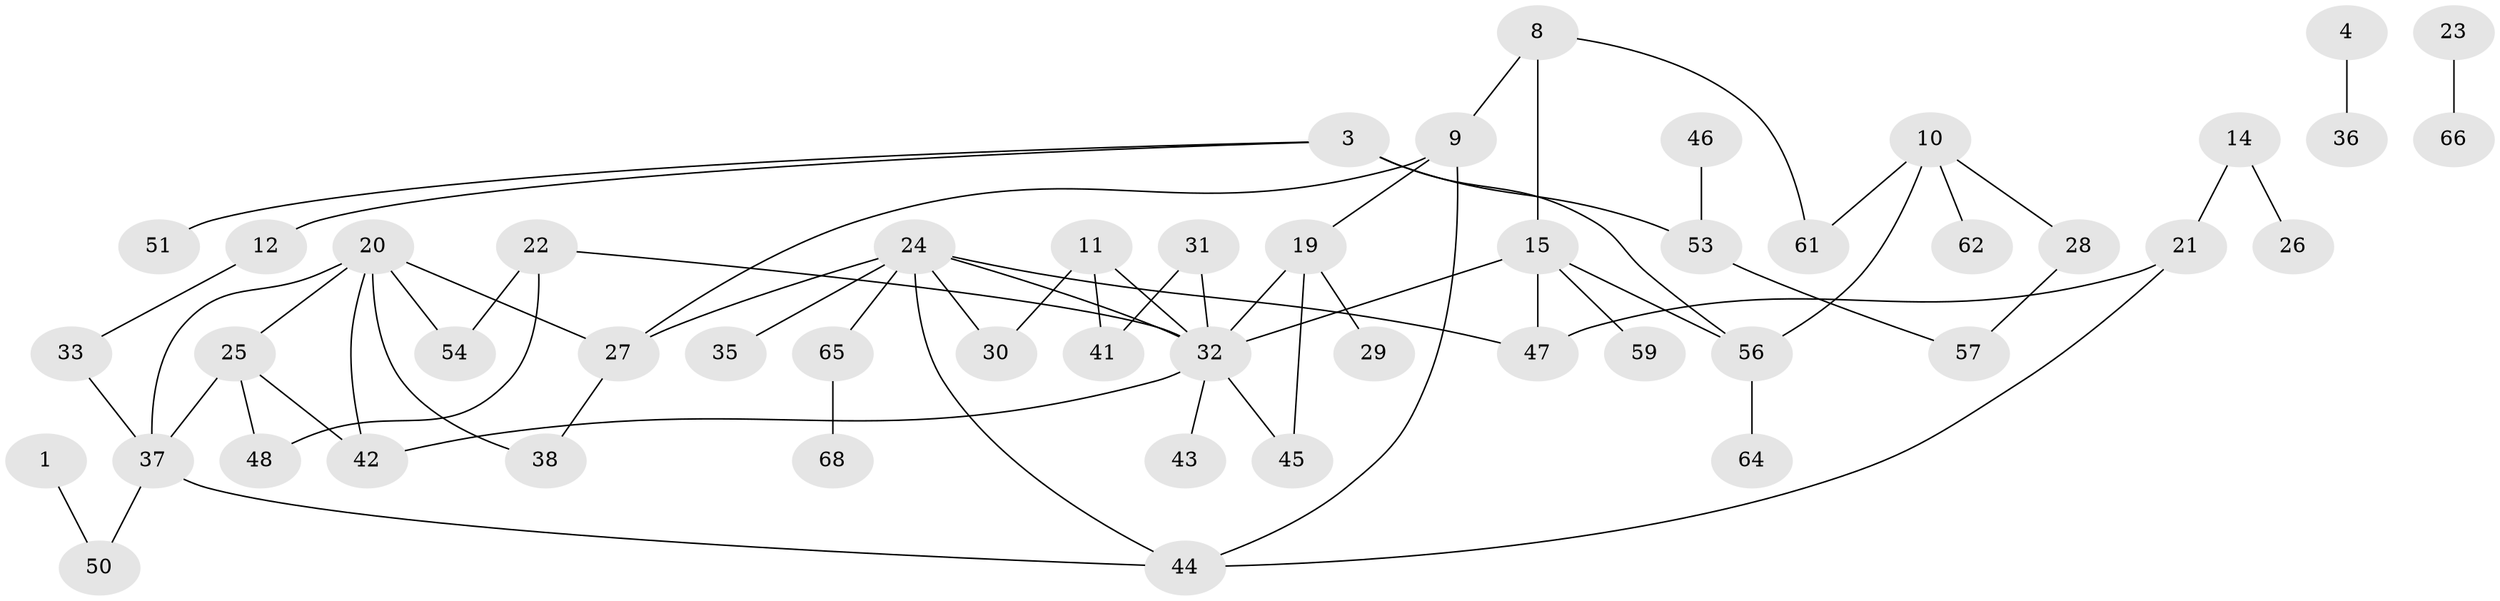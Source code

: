 // original degree distribution, {1: 0.23134328358208955, 0: 0.13432835820895522, 3: 0.208955223880597, 2: 0.2835820895522388, 4: 0.13432835820895522, 5: 0.007462686567164179}
// Generated by graph-tools (version 1.1) at 2025/33/03/09/25 02:33:58]
// undirected, 50 vertices, 65 edges
graph export_dot {
graph [start="1"]
  node [color=gray90,style=filled];
  1;
  3;
  4;
  8;
  9;
  10;
  11;
  12;
  14;
  15;
  19;
  20;
  21;
  22;
  23;
  24;
  25;
  26;
  27;
  28;
  29;
  30;
  31;
  32;
  33;
  35;
  36;
  37;
  38;
  41;
  42;
  43;
  44;
  45;
  46;
  47;
  48;
  50;
  51;
  53;
  54;
  56;
  57;
  59;
  61;
  62;
  64;
  65;
  66;
  68;
  1 -- 50 [weight=1.0];
  3 -- 12 [weight=1.0];
  3 -- 51 [weight=1.0];
  3 -- 53 [weight=3.0];
  3 -- 56 [weight=1.0];
  4 -- 36 [weight=2.0];
  8 -- 9 [weight=1.0];
  8 -- 15 [weight=1.0];
  8 -- 61 [weight=1.0];
  9 -- 19 [weight=1.0];
  9 -- 27 [weight=1.0];
  9 -- 44 [weight=1.0];
  10 -- 28 [weight=1.0];
  10 -- 56 [weight=1.0];
  10 -- 61 [weight=1.0];
  10 -- 62 [weight=1.0];
  11 -- 30 [weight=1.0];
  11 -- 32 [weight=1.0];
  11 -- 41 [weight=1.0];
  12 -- 33 [weight=1.0];
  14 -- 21 [weight=1.0];
  14 -- 26 [weight=1.0];
  15 -- 32 [weight=2.0];
  15 -- 47 [weight=3.0];
  15 -- 56 [weight=1.0];
  15 -- 59 [weight=1.0];
  19 -- 29 [weight=1.0];
  19 -- 32 [weight=1.0];
  19 -- 45 [weight=2.0];
  20 -- 25 [weight=1.0];
  20 -- 27 [weight=1.0];
  20 -- 37 [weight=1.0];
  20 -- 38 [weight=1.0];
  20 -- 42 [weight=1.0];
  20 -- 54 [weight=1.0];
  21 -- 44 [weight=1.0];
  21 -- 47 [weight=1.0];
  22 -- 32 [weight=1.0];
  22 -- 48 [weight=1.0];
  22 -- 54 [weight=1.0];
  23 -- 66 [weight=1.0];
  24 -- 27 [weight=1.0];
  24 -- 30 [weight=1.0];
  24 -- 32 [weight=1.0];
  24 -- 35 [weight=1.0];
  24 -- 44 [weight=1.0];
  24 -- 47 [weight=1.0];
  24 -- 65 [weight=1.0];
  25 -- 37 [weight=1.0];
  25 -- 42 [weight=1.0];
  25 -- 48 [weight=1.0];
  27 -- 38 [weight=1.0];
  28 -- 57 [weight=1.0];
  31 -- 32 [weight=1.0];
  31 -- 41 [weight=1.0];
  32 -- 42 [weight=1.0];
  32 -- 43 [weight=1.0];
  32 -- 45 [weight=1.0];
  33 -- 37 [weight=1.0];
  37 -- 44 [weight=1.0];
  37 -- 50 [weight=1.0];
  46 -- 53 [weight=1.0];
  53 -- 57 [weight=1.0];
  56 -- 64 [weight=1.0];
  65 -- 68 [weight=1.0];
}
